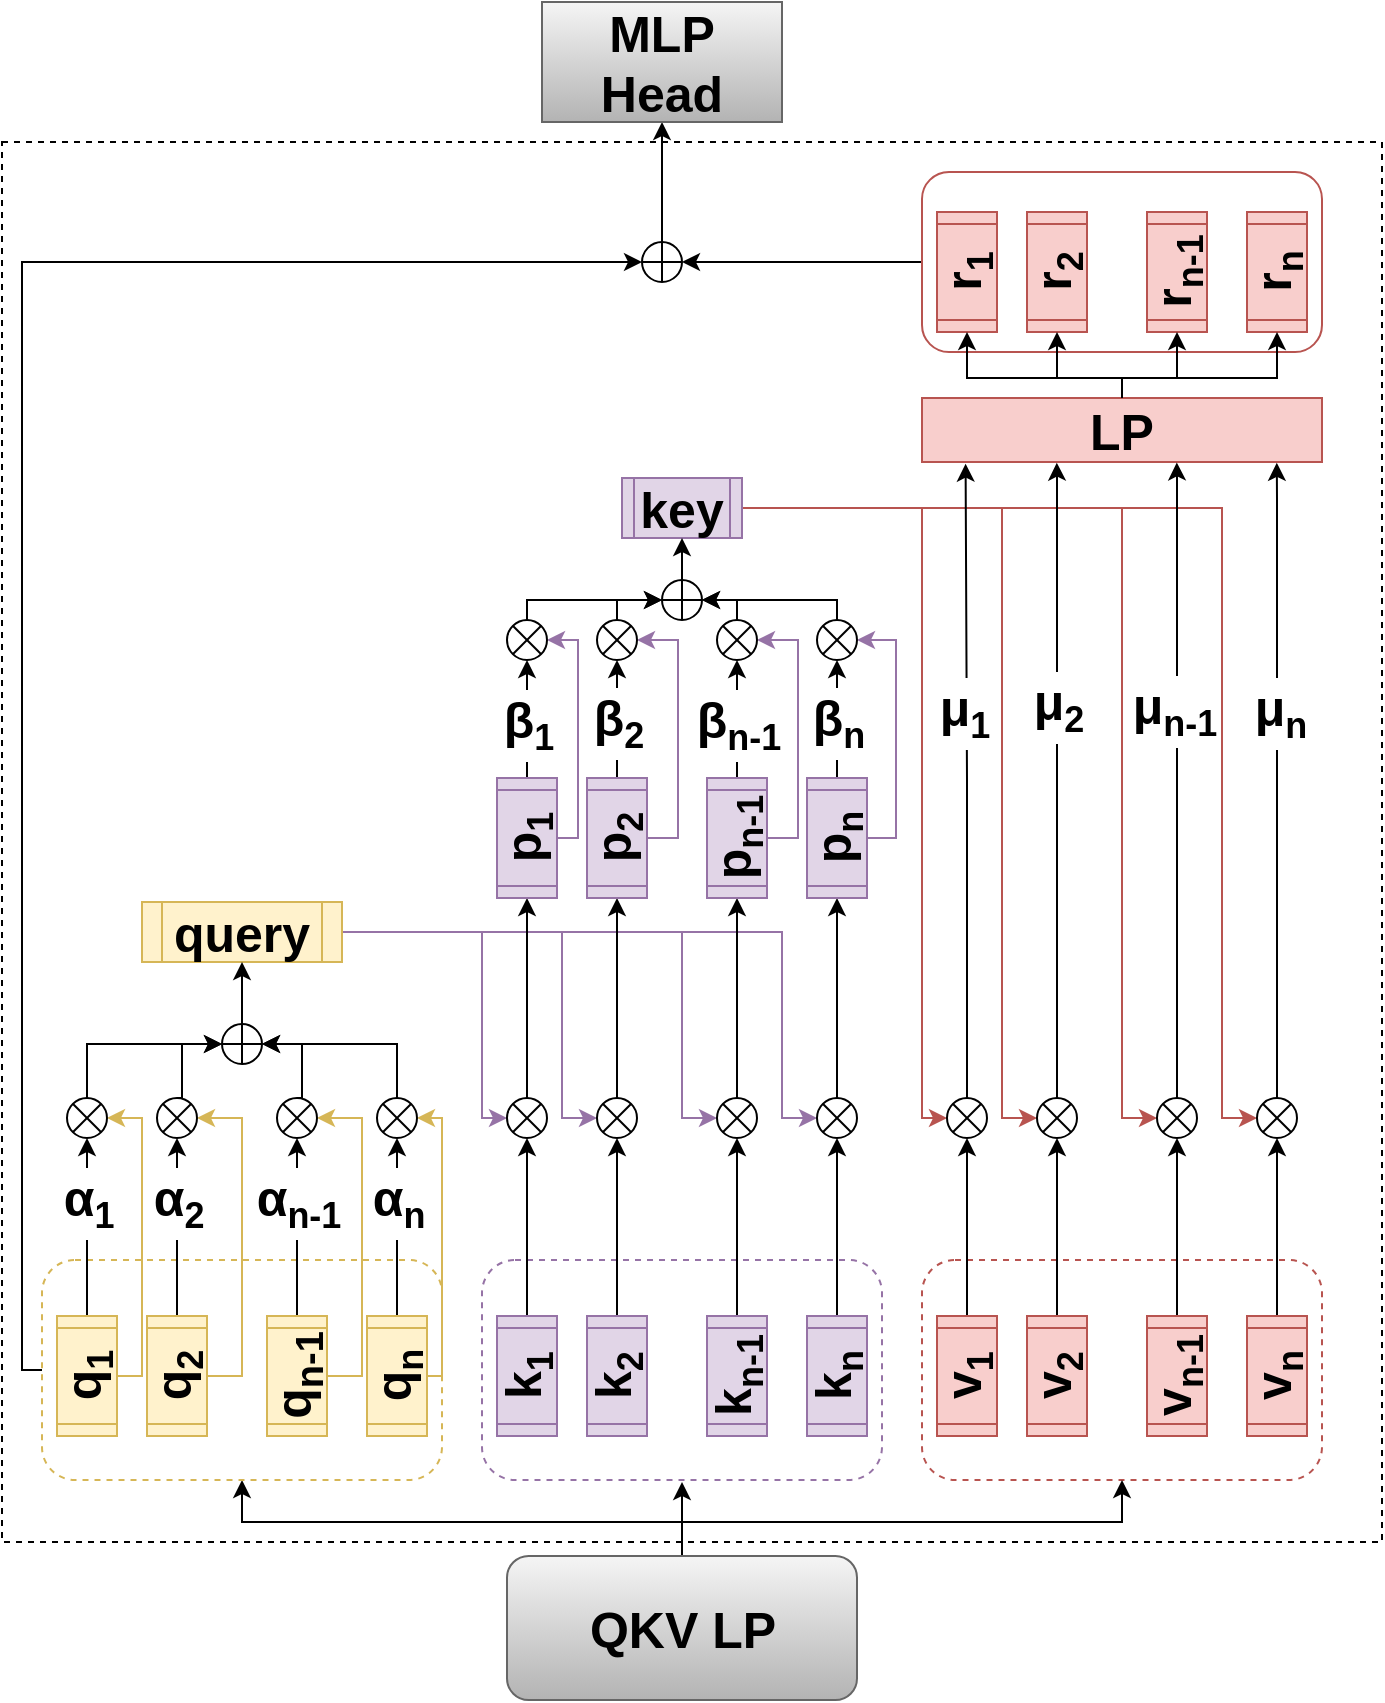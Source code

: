 <mxfile version="22.1.17" type="github">
  <diagram id="8pTBhF0LpMx93Jpw1MKz" name="Page-1">
    <mxGraphModel dx="2625" dy="1490" grid="1" gridSize="10" guides="1" tooltips="1" connect="1" arrows="1" fold="1" page="1" pageScale="1" pageWidth="850" pageHeight="1100" math="0" shadow="0">
      <root>
        <mxCell id="0" />
        <mxCell id="1" parent="0" />
        <mxCell id="Wy6P19Ys7phJF_CWAO8N-42" value="" style="rounded=0;whiteSpace=wrap;html=1;fontSize=25;fontStyle=1;dashed=1;fontFamily=Helvetica;" parent="1" vertex="1">
          <mxGeometry x="80" y="90" width="690" height="700" as="geometry" />
        </mxCell>
        <mxCell id="Wy6P19Ys7phJF_CWAO8N-145" style="edgeStyle=orthogonalEdgeStyle;rounded=0;orthogonalLoop=1;jettySize=auto;html=1;exitX=1;exitY=0.5;exitDx=0;exitDy=0;entryX=0;entryY=0.5;entryDx=0;entryDy=0;fillColor=#e1d5e7;strokeColor=#9673a6;fontSize=25;fontStyle=1;fontFamily=Helvetica;" parent="1" source="Wy6P19Ys7phJF_CWAO8N-24" target="Wy6P19Ys7phJF_CWAO8N-88" edge="1">
          <mxGeometry relative="1" as="geometry">
            <Array as="points">
              <mxPoint x="320" y="485" />
              <mxPoint x="320" y="578" />
            </Array>
          </mxGeometry>
        </mxCell>
        <mxCell id="Wy6P19Ys7phJF_CWAO8N-146" style="edgeStyle=orthogonalEdgeStyle;rounded=0;orthogonalLoop=1;jettySize=auto;html=1;exitX=1;exitY=0.5;exitDx=0;exitDy=0;entryX=0;entryY=0.5;entryDx=0;entryDy=0;fillColor=#e1d5e7;strokeColor=#9673a6;fontSize=25;fontStyle=1;fontFamily=Helvetica;" parent="1" source="Wy6P19Ys7phJF_CWAO8N-24" target="Wy6P19Ys7phJF_CWAO8N-89" edge="1">
          <mxGeometry relative="1" as="geometry">
            <Array as="points">
              <mxPoint x="360" y="485" />
              <mxPoint x="360" y="578" />
            </Array>
          </mxGeometry>
        </mxCell>
        <mxCell id="Wy6P19Ys7phJF_CWAO8N-147" style="edgeStyle=orthogonalEdgeStyle;rounded=0;orthogonalLoop=1;jettySize=auto;html=1;exitX=1;exitY=0.5;exitDx=0;exitDy=0;entryX=0;entryY=0.5;entryDx=0;entryDy=0;fillColor=#e1d5e7;strokeColor=#9673a6;fontSize=25;fontStyle=1;fontFamily=Helvetica;" parent="1" source="Wy6P19Ys7phJF_CWAO8N-24" target="Wy6P19Ys7phJF_CWAO8N-90" edge="1">
          <mxGeometry relative="1" as="geometry">
            <Array as="points">
              <mxPoint x="420" y="485" />
              <mxPoint x="420" y="578" />
            </Array>
          </mxGeometry>
        </mxCell>
        <mxCell id="Wy6P19Ys7phJF_CWAO8N-148" style="edgeStyle=orthogonalEdgeStyle;rounded=0;orthogonalLoop=1;jettySize=auto;html=1;exitX=1;exitY=0.5;exitDx=0;exitDy=0;entryX=0;entryY=0.5;entryDx=0;entryDy=0;fillColor=#e1d5e7;strokeColor=#9673a6;fontSize=25;fontStyle=1;fontFamily=Helvetica;" parent="1" source="Wy6P19Ys7phJF_CWAO8N-24" target="Wy6P19Ys7phJF_CWAO8N-91" edge="1">
          <mxGeometry relative="1" as="geometry">
            <Array as="points">
              <mxPoint x="470" y="485" />
              <mxPoint x="470" y="578" />
            </Array>
          </mxGeometry>
        </mxCell>
        <mxCell id="Wy6P19Ys7phJF_CWAO8N-24" value="query" style="shape=process;whiteSpace=wrap;html=1;backgroundOutline=1;fillColor=#fff2cc;strokeColor=#d6b656;fontSize=25;fontStyle=1;fontFamily=Helvetica;" parent="1" vertex="1">
          <mxGeometry x="150" y="470" width="100" height="30" as="geometry" />
        </mxCell>
        <mxCell id="Wy6P19Ys7phJF_CWAO8N-163" style="edgeStyle=orthogonalEdgeStyle;rounded=0;orthogonalLoop=1;jettySize=auto;html=1;exitX=1;exitY=0.5;exitDx=0;exitDy=0;entryX=0;entryY=0.5;entryDx=0;entryDy=0;fillColor=#f8cecc;strokeColor=#b85450;fontSize=25;fontStyle=1;fontFamily=Helvetica;" parent="1" source="Wy6P19Ys7phJF_CWAO8N-26" target="Wy6P19Ys7phJF_CWAO8N-104" edge="1">
          <mxGeometry relative="1" as="geometry">
            <Array as="points">
              <mxPoint x="540" y="273" />
              <mxPoint x="540" y="578" />
            </Array>
          </mxGeometry>
        </mxCell>
        <mxCell id="Wy6P19Ys7phJF_CWAO8N-164" style="edgeStyle=orthogonalEdgeStyle;rounded=0;orthogonalLoop=1;jettySize=auto;html=1;exitX=1;exitY=0.5;exitDx=0;exitDy=0;entryX=0;entryY=0.5;entryDx=0;entryDy=0;fillColor=#f8cecc;strokeColor=#b85450;fontSize=25;fontStyle=1;fontFamily=Helvetica;" parent="1" source="Wy6P19Ys7phJF_CWAO8N-26" target="Wy6P19Ys7phJF_CWAO8N-105" edge="1">
          <mxGeometry relative="1" as="geometry">
            <Array as="points">
              <mxPoint x="580" y="273" />
              <mxPoint x="580" y="578" />
            </Array>
          </mxGeometry>
        </mxCell>
        <mxCell id="Wy6P19Ys7phJF_CWAO8N-165" style="edgeStyle=orthogonalEdgeStyle;rounded=0;orthogonalLoop=1;jettySize=auto;html=1;exitX=1;exitY=0.5;exitDx=0;exitDy=0;entryX=0;entryY=0.5;entryDx=0;entryDy=0;fillColor=#f8cecc;strokeColor=#b85450;fontSize=25;fontStyle=1;fontFamily=Helvetica;" parent="1" source="Wy6P19Ys7phJF_CWAO8N-26" target="Wy6P19Ys7phJF_CWAO8N-106" edge="1">
          <mxGeometry relative="1" as="geometry">
            <Array as="points">
              <mxPoint x="640" y="273" />
              <mxPoint x="640" y="578" />
            </Array>
          </mxGeometry>
        </mxCell>
        <mxCell id="Wy6P19Ys7phJF_CWAO8N-166" style="edgeStyle=orthogonalEdgeStyle;rounded=0;orthogonalLoop=1;jettySize=auto;html=1;exitX=1;exitY=0.5;exitDx=0;exitDy=0;entryX=0;entryY=0.5;entryDx=0;entryDy=0;fillColor=#f8cecc;strokeColor=#b85450;fontSize=25;fontStyle=1;fontFamily=Helvetica;" parent="1" source="Wy6P19Ys7phJF_CWAO8N-26" target="Wy6P19Ys7phJF_CWAO8N-107" edge="1">
          <mxGeometry relative="1" as="geometry">
            <Array as="points">
              <mxPoint x="690" y="273" />
              <mxPoint x="690" y="578" />
            </Array>
          </mxGeometry>
        </mxCell>
        <mxCell id="Wy6P19Ys7phJF_CWAO8N-26" value="key" style="shape=process;whiteSpace=wrap;html=1;backgroundOutline=1;fillColor=#e1d5e7;strokeColor=#9673a6;fontSize=25;fontStyle=1;fontFamily=Helvetica;" parent="1" vertex="1">
          <mxGeometry x="390" y="258" width="60" height="30" as="geometry" />
        </mxCell>
        <mxCell id="Wy6P19Ys7phJF_CWAO8N-173" style="edgeStyle=orthogonalEdgeStyle;rounded=0;orthogonalLoop=1;jettySize=auto;html=1;exitX=0;exitY=0.5;exitDx=0;exitDy=0;entryX=0;entryY=0.5;entryDx=0;entryDy=0;fontSize=25;fontStyle=1;fontFamily=Helvetica;" parent="1" source="7dIgnpF8Qpy7fUu59uZN-12" target="Wy6P19Ys7phJF_CWAO8N-172" edge="1">
          <mxGeometry relative="1" as="geometry">
            <mxPoint x="185" y="505" as="sourcePoint" />
            <Array as="points">
              <mxPoint x="90" y="704" />
              <mxPoint x="90" y="150" />
            </Array>
          </mxGeometry>
        </mxCell>
        <mxCell id="Wy6P19Ys7phJF_CWAO8N-39" value="" style="rounded=1;whiteSpace=wrap;html=1;fontSize=25;fontStyle=1;dashed=1;strokeColor=#9673A6;fontFamily=Helvetica;" parent="1" vertex="1">
          <mxGeometry x="320" y="649" width="200" height="110" as="geometry" />
        </mxCell>
        <mxCell id="Wy6P19Ys7phJF_CWAO8N-40" value="" style="rounded=1;whiteSpace=wrap;html=1;fontSize=25;fontStyle=1;dashed=1;strokeColor=#B85450;fontFamily=Helvetica;" parent="1" vertex="1">
          <mxGeometry x="540" y="649" width="200" height="110" as="geometry" />
        </mxCell>
        <mxCell id="Wy6P19Ys7phJF_CWAO8N-7" value="LP" style="rounded=0;whiteSpace=wrap;html=1;fillColor=#f8cecc;strokeColor=#b85450;fontSize=25;fontStyle=1;fontFamily=Helvetica;" parent="1" vertex="1">
          <mxGeometry x="540" y="218" width="200" height="32" as="geometry" />
        </mxCell>
        <mxCell id="Wy6P19Ys7phJF_CWAO8N-76" style="edgeStyle=orthogonalEdgeStyle;rounded=0;orthogonalLoop=1;jettySize=auto;html=1;exitX=1;exitY=0.5;exitDx=0;exitDy=0;entryX=0.5;entryY=1;entryDx=0;entryDy=0;fontSize=25;fontStyle=1;fontFamily=Helvetica;" parent="1" source="Wy6P19Ys7phJF_CWAO8N-78" target="Wy6P19Ys7phJF_CWAO8N-88" edge="1">
          <mxGeometry relative="1" as="geometry" />
        </mxCell>
        <mxCell id="Wy6P19Ys7phJF_CWAO8N-78" value="k&lt;sub style=&quot;&quot;&gt;&lt;font style=&quot;font-size: 18px;&quot;&gt;1&lt;/font&gt;&lt;/sub&gt;" style="shape=process;whiteSpace=wrap;html=1;backgroundOutline=1;rotation=-90;fillColor=#e1d5e7;strokeColor=#9673a6;fontSize=25;fontStyle=1;fontFamily=Helvetica;" parent="1" vertex="1">
          <mxGeometry x="312.5" y="692" width="60" height="30" as="geometry" />
        </mxCell>
        <mxCell id="Wy6P19Ys7phJF_CWAO8N-79" style="edgeStyle=orthogonalEdgeStyle;rounded=0;orthogonalLoop=1;jettySize=auto;html=1;exitX=1;exitY=0.5;exitDx=0;exitDy=0;entryX=0.5;entryY=1;entryDx=0;entryDy=0;fontSize=25;fontStyle=1;fontFamily=Helvetica;" parent="1" source="Wy6P19Ys7phJF_CWAO8N-81" target="Wy6P19Ys7phJF_CWAO8N-89" edge="1">
          <mxGeometry relative="1" as="geometry" />
        </mxCell>
        <mxCell id="Wy6P19Ys7phJF_CWAO8N-81" value="k&lt;sub style=&quot;&quot;&gt;&lt;font style=&quot;font-size: 18px;&quot;&gt;2&lt;/font&gt;&lt;/sub&gt;" style="shape=process;whiteSpace=wrap;html=1;backgroundOutline=1;rotation=-90;fillColor=#e1d5e7;strokeColor=#9673a6;fontSize=25;fontStyle=1;fontFamily=Helvetica;" parent="1" vertex="1">
          <mxGeometry x="357.5" y="692" width="60" height="30" as="geometry" />
        </mxCell>
        <mxCell id="Wy6P19Ys7phJF_CWAO8N-82" style="edgeStyle=orthogonalEdgeStyle;rounded=0;orthogonalLoop=1;jettySize=auto;html=1;exitX=1;exitY=0.5;exitDx=0;exitDy=0;entryX=0.5;entryY=1;entryDx=0;entryDy=0;fontSize=25;fontStyle=1;fontFamily=Helvetica;" parent="1" source="Wy6P19Ys7phJF_CWAO8N-84" target="Wy6P19Ys7phJF_CWAO8N-90" edge="1">
          <mxGeometry relative="1" as="geometry" />
        </mxCell>
        <mxCell id="Wy6P19Ys7phJF_CWAO8N-84" value="k&lt;sub style=&quot;&quot;&gt;&lt;font style=&quot;font-size: 18px;&quot;&gt;n-1&lt;/font&gt;&lt;/sub&gt;" style="shape=process;whiteSpace=wrap;html=1;backgroundOutline=1;rotation=-90;fillColor=#e1d5e7;strokeColor=#9673a6;fontSize=25;fontStyle=1;fontFamily=Helvetica;" parent="1" vertex="1">
          <mxGeometry x="417.5" y="692" width="60" height="30" as="geometry" />
        </mxCell>
        <mxCell id="Wy6P19Ys7phJF_CWAO8N-85" style="edgeStyle=orthogonalEdgeStyle;rounded=0;orthogonalLoop=1;jettySize=auto;html=1;exitX=1;exitY=0.5;exitDx=0;exitDy=0;entryX=0.5;entryY=1;entryDx=0;entryDy=0;fontSize=25;fontStyle=1;fontFamily=Helvetica;" parent="1" source="Wy6P19Ys7phJF_CWAO8N-87" target="Wy6P19Ys7phJF_CWAO8N-91" edge="1">
          <mxGeometry relative="1" as="geometry" />
        </mxCell>
        <mxCell id="Wy6P19Ys7phJF_CWAO8N-87" value="k&lt;sub style=&quot;&quot;&gt;&lt;font style=&quot;font-size: 18px;&quot;&gt;n&lt;/font&gt;&lt;/sub&gt;" style="shape=process;whiteSpace=wrap;html=1;backgroundOutline=1;rotation=-90;fillColor=#e1d5e7;strokeColor=#9673a6;fontSize=25;fontStyle=1;fontFamily=Helvetica;" parent="1" vertex="1">
          <mxGeometry x="467.5" y="692" width="60" height="30" as="geometry" />
        </mxCell>
        <mxCell id="Wy6P19Ys7phJF_CWAO8N-141" style="edgeStyle=orthogonalEdgeStyle;rounded=0;orthogonalLoop=1;jettySize=auto;html=1;exitX=0.5;exitY=0;exitDx=0;exitDy=0;entryX=0;entryY=0.5;entryDx=0;entryDy=0;fontSize=25;fontStyle=1;fontFamily=Helvetica;" parent="1" source="Wy6P19Ys7phJF_CWAO8N-88" target="Wy6P19Ys7phJF_CWAO8N-127" edge="1">
          <mxGeometry relative="1" as="geometry" />
        </mxCell>
        <mxCell id="Wy6P19Ys7phJF_CWAO8N-88" value="" style="shape=sumEllipse;perimeter=ellipsePerimeter;whiteSpace=wrap;html=1;backgroundOutline=1;fontSize=25;fontStyle=1;fontFamily=Helvetica;" parent="1" vertex="1">
          <mxGeometry x="332.5" y="568" width="20" height="20" as="geometry" />
        </mxCell>
        <mxCell id="Wy6P19Ys7phJF_CWAO8N-142" style="edgeStyle=orthogonalEdgeStyle;rounded=0;orthogonalLoop=1;jettySize=auto;html=1;exitX=0.5;exitY=0;exitDx=0;exitDy=0;entryX=0;entryY=0.5;entryDx=0;entryDy=0;fontSize=25;fontStyle=1;fontFamily=Helvetica;" parent="1" source="Wy6P19Ys7phJF_CWAO8N-89" target="Wy6P19Ys7phJF_CWAO8N-130" edge="1">
          <mxGeometry relative="1" as="geometry" />
        </mxCell>
        <mxCell id="Wy6P19Ys7phJF_CWAO8N-89" value="" style="shape=sumEllipse;perimeter=ellipsePerimeter;whiteSpace=wrap;html=1;backgroundOutline=1;fontSize=25;fontStyle=1;fontFamily=Helvetica;" parent="1" vertex="1">
          <mxGeometry x="377.5" y="568" width="20" height="20" as="geometry" />
        </mxCell>
        <mxCell id="Wy6P19Ys7phJF_CWAO8N-143" style="edgeStyle=orthogonalEdgeStyle;rounded=0;orthogonalLoop=1;jettySize=auto;html=1;exitX=0.5;exitY=0;exitDx=0;exitDy=0;entryX=0;entryY=0.5;entryDx=0;entryDy=0;fontSize=25;fontStyle=1;fontFamily=Helvetica;" parent="1" source="Wy6P19Ys7phJF_CWAO8N-90" target="Wy6P19Ys7phJF_CWAO8N-133" edge="1">
          <mxGeometry relative="1" as="geometry" />
        </mxCell>
        <mxCell id="Wy6P19Ys7phJF_CWAO8N-90" value="" style="shape=sumEllipse;perimeter=ellipsePerimeter;whiteSpace=wrap;html=1;backgroundOutline=1;fontSize=25;fontStyle=1;fontFamily=Helvetica;" parent="1" vertex="1">
          <mxGeometry x="437.5" y="568" width="20" height="20" as="geometry" />
        </mxCell>
        <mxCell id="Wy6P19Ys7phJF_CWAO8N-144" style="edgeStyle=orthogonalEdgeStyle;rounded=0;orthogonalLoop=1;jettySize=auto;html=1;exitX=0.5;exitY=0;exitDx=0;exitDy=0;entryX=0;entryY=0.5;entryDx=0;entryDy=0;fontSize=25;fontStyle=1;fontFamily=Helvetica;" parent="1" source="Wy6P19Ys7phJF_CWAO8N-91" target="Wy6P19Ys7phJF_CWAO8N-136" edge="1">
          <mxGeometry relative="1" as="geometry" />
        </mxCell>
        <mxCell id="Wy6P19Ys7phJF_CWAO8N-91" value="" style="shape=sumEllipse;perimeter=ellipsePerimeter;whiteSpace=wrap;html=1;backgroundOutline=1;fontSize=25;fontStyle=1;fontFamily=Helvetica;" parent="1" vertex="1">
          <mxGeometry x="487.5" y="568" width="20" height="20" as="geometry" />
        </mxCell>
        <mxCell id="Wy6P19Ys7phJF_CWAO8N-92" style="edgeStyle=orthogonalEdgeStyle;rounded=0;orthogonalLoop=1;jettySize=auto;html=1;exitX=1;exitY=0.5;exitDx=0;exitDy=0;entryX=0.5;entryY=1;entryDx=0;entryDy=0;fontSize=25;fontStyle=1;fontFamily=Helvetica;" parent="1" source="Wy6P19Ys7phJF_CWAO8N-94" target="Wy6P19Ys7phJF_CWAO8N-104" edge="1">
          <mxGeometry relative="1" as="geometry" />
        </mxCell>
        <mxCell id="Wy6P19Ys7phJF_CWAO8N-94" value="v&lt;sub style=&quot;&quot;&gt;&lt;font style=&quot;font-size: 18px;&quot;&gt;1&lt;/font&gt;&lt;/sub&gt;" style="shape=process;whiteSpace=wrap;html=1;backgroundOutline=1;rotation=-90;fillColor=#f8cecc;strokeColor=#b85450;fontSize=25;fontStyle=1;fontFamily=Helvetica;" parent="1" vertex="1">
          <mxGeometry x="532.5" y="692" width="60" height="30" as="geometry" />
        </mxCell>
        <mxCell id="Wy6P19Ys7phJF_CWAO8N-95" style="edgeStyle=orthogonalEdgeStyle;rounded=0;orthogonalLoop=1;jettySize=auto;html=1;exitX=1;exitY=0.5;exitDx=0;exitDy=0;entryX=0.5;entryY=1;entryDx=0;entryDy=0;fontSize=25;fontStyle=1;fontFamily=Helvetica;" parent="1" source="Wy6P19Ys7phJF_CWAO8N-97" target="Wy6P19Ys7phJF_CWAO8N-105" edge="1">
          <mxGeometry relative="1" as="geometry" />
        </mxCell>
        <mxCell id="Wy6P19Ys7phJF_CWAO8N-97" value="v&lt;sub style=&quot;&quot;&gt;&lt;font style=&quot;font-size: 18px;&quot;&gt;2&lt;/font&gt;&lt;/sub&gt;" style="shape=process;whiteSpace=wrap;html=1;backgroundOutline=1;rotation=-90;fillColor=#f8cecc;strokeColor=#b85450;fontSize=25;fontStyle=1;fontFamily=Helvetica;" parent="1" vertex="1">
          <mxGeometry x="577.5" y="692" width="60" height="30" as="geometry" />
        </mxCell>
        <mxCell id="Wy6P19Ys7phJF_CWAO8N-98" style="edgeStyle=orthogonalEdgeStyle;rounded=0;orthogonalLoop=1;jettySize=auto;html=1;exitX=1;exitY=0.5;exitDx=0;exitDy=0;entryX=0.5;entryY=1;entryDx=0;entryDy=0;fontSize=25;fontStyle=1;fontFamily=Helvetica;" parent="1" source="Wy6P19Ys7phJF_CWAO8N-100" target="Wy6P19Ys7phJF_CWAO8N-106" edge="1">
          <mxGeometry relative="1" as="geometry" />
        </mxCell>
        <mxCell id="Wy6P19Ys7phJF_CWAO8N-100" value="v&lt;sub style=&quot;&quot;&gt;&lt;font style=&quot;font-size: 18px;&quot;&gt;n-1&lt;/font&gt;&lt;/sub&gt;" style="shape=process;whiteSpace=wrap;html=1;backgroundOutline=1;rotation=-90;fillColor=#f8cecc;strokeColor=#b85450;fontSize=25;fontStyle=1;fontFamily=Helvetica;" parent="1" vertex="1">
          <mxGeometry x="637.5" y="692" width="60" height="30" as="geometry" />
        </mxCell>
        <mxCell id="Wy6P19Ys7phJF_CWAO8N-101" style="edgeStyle=orthogonalEdgeStyle;rounded=0;orthogonalLoop=1;jettySize=auto;html=1;exitX=1;exitY=0.5;exitDx=0;exitDy=0;entryX=0.5;entryY=1;entryDx=0;entryDy=0;fontSize=25;fontStyle=1;fontFamily=Helvetica;" parent="1" source="Wy6P19Ys7phJF_CWAO8N-103" target="Wy6P19Ys7phJF_CWAO8N-107" edge="1">
          <mxGeometry relative="1" as="geometry" />
        </mxCell>
        <mxCell id="Wy6P19Ys7phJF_CWAO8N-103" value="v&lt;sub style=&quot;&quot;&gt;&lt;font style=&quot;font-size: 18px;&quot;&gt;n&lt;/font&gt;&lt;/sub&gt;" style="shape=process;whiteSpace=wrap;html=1;backgroundOutline=1;rotation=-90;fillColor=#f8cecc;strokeColor=#b85450;fontSize=25;fontStyle=1;fontFamily=Helvetica;" parent="1" vertex="1">
          <mxGeometry x="687.5" y="692" width="60" height="30" as="geometry" />
        </mxCell>
        <mxCell id="Wy6P19Ys7phJF_CWAO8N-159" style="edgeStyle=orthogonalEdgeStyle;rounded=0;orthogonalLoop=1;jettySize=auto;html=1;exitX=0.5;exitY=0;exitDx=0;exitDy=0;entryX=0.109;entryY=1.026;entryDx=0;entryDy=0;entryPerimeter=0;fontSize=25;fontStyle=1;fontFamily=Helvetica;" parent="1" source="Wy6P19Ys7phJF_CWAO8N-104" target="Wy6P19Ys7phJF_CWAO8N-7" edge="1">
          <mxGeometry relative="1" as="geometry" />
        </mxCell>
        <mxCell id="Wy6P19Ys7phJF_CWAO8N-217" value="μ&lt;sub style=&quot;&quot;&gt;&lt;font style=&quot;font-size: 18px;&quot;&gt;1&lt;/font&gt;&lt;/sub&gt;" style="edgeLabel;html=1;align=center;verticalAlign=middle;resizable=0;points=[];fontSize=25;fontStyle=1;fontFamily=Helvetica;" parent="Wy6P19Ys7phJF_CWAO8N-159" vertex="1" connectable="0">
          <mxGeometry x="0.222" y="1" relative="1" as="geometry">
            <mxPoint as="offset" />
          </mxGeometry>
        </mxCell>
        <mxCell id="Wy6P19Ys7phJF_CWAO8N-104" value="" style="shape=sumEllipse;perimeter=ellipsePerimeter;whiteSpace=wrap;html=1;backgroundOutline=1;fontSize=25;fontStyle=1;fontFamily=Helvetica;" parent="1" vertex="1">
          <mxGeometry x="552.5" y="568" width="20" height="20" as="geometry" />
        </mxCell>
        <mxCell id="Wy6P19Ys7phJF_CWAO8N-160" style="edgeStyle=orthogonalEdgeStyle;rounded=0;orthogonalLoop=1;jettySize=auto;html=1;exitX=0.5;exitY=0;exitDx=0;exitDy=0;entryX=0.337;entryY=1.011;entryDx=0;entryDy=0;entryPerimeter=0;fontSize=25;fontStyle=1;fontFamily=Helvetica;" parent="1" source="Wy6P19Ys7phJF_CWAO8N-105" target="Wy6P19Ys7phJF_CWAO8N-7" edge="1">
          <mxGeometry relative="1" as="geometry">
            <Array as="points">
              <mxPoint x="607" y="258" />
              <mxPoint x="607" y="258" />
            </Array>
          </mxGeometry>
        </mxCell>
        <mxCell id="Wy6P19Ys7phJF_CWAO8N-218" value="μ&lt;sub style=&quot;&quot;&gt;&lt;font style=&quot;font-size: 18px;&quot;&gt;2&lt;/font&gt;&lt;/sub&gt;" style="edgeLabel;html=1;align=center;verticalAlign=middle;resizable=0;points=[];fontSize=25;fontStyle=1;fontFamily=Helvetica;" parent="Wy6P19Ys7phJF_CWAO8N-160" vertex="1" connectable="0">
          <mxGeometry x="0.233" relative="1" as="geometry">
            <mxPoint as="offset" />
          </mxGeometry>
        </mxCell>
        <mxCell id="Wy6P19Ys7phJF_CWAO8N-105" value="" style="shape=sumEllipse;perimeter=ellipsePerimeter;whiteSpace=wrap;html=1;backgroundOutline=1;fontSize=25;fontStyle=1;fontFamily=Helvetica;" parent="1" vertex="1">
          <mxGeometry x="597.5" y="568" width="20" height="20" as="geometry" />
        </mxCell>
        <mxCell id="Wy6P19Ys7phJF_CWAO8N-161" style="edgeStyle=orthogonalEdgeStyle;rounded=0;orthogonalLoop=1;jettySize=auto;html=1;exitX=0.5;exitY=0;exitDx=0;exitDy=0;entryX=0.637;entryY=1.007;entryDx=0;entryDy=0;entryPerimeter=0;fontSize=25;fontStyle=1;fontFamily=Helvetica;" parent="1" source="Wy6P19Ys7phJF_CWAO8N-106" target="Wy6P19Ys7phJF_CWAO8N-7" edge="1">
          <mxGeometry relative="1" as="geometry">
            <Array as="points">
              <mxPoint x="668" y="258" />
              <mxPoint x="667" y="258" />
            </Array>
          </mxGeometry>
        </mxCell>
        <mxCell id="Wy6P19Ys7phJF_CWAO8N-221" value="μ&lt;sub style=&quot;&quot;&gt;&lt;font style=&quot;font-size: 18px;&quot;&gt;n-1&lt;/font&gt;&lt;/sub&gt;" style="edgeLabel;html=1;align=center;verticalAlign=middle;resizable=0;points=[];fontSize=25;fontStyle=1;fontFamily=Helvetica;" parent="Wy6P19Ys7phJF_CWAO8N-161" vertex="1" connectable="0">
          <mxGeometry x="0.225" y="2" relative="1" as="geometry">
            <mxPoint as="offset" />
          </mxGeometry>
        </mxCell>
        <mxCell id="Wy6P19Ys7phJF_CWAO8N-106" value="" style="shape=sumEllipse;perimeter=ellipsePerimeter;whiteSpace=wrap;html=1;backgroundOutline=1;fontSize=25;fontStyle=1;fontFamily=Helvetica;" parent="1" vertex="1">
          <mxGeometry x="657.5" y="568" width="20" height="20" as="geometry" />
        </mxCell>
        <mxCell id="Wy6P19Ys7phJF_CWAO8N-162" style="edgeStyle=orthogonalEdgeStyle;rounded=0;orthogonalLoop=1;jettySize=auto;html=1;exitX=0.5;exitY=0;exitDx=0;exitDy=0;entryX=0.887;entryY=1.013;entryDx=0;entryDy=0;entryPerimeter=0;fontSize=25;fontStyle=1;fontFamily=Helvetica;" parent="1" source="Wy6P19Ys7phJF_CWAO8N-107" target="Wy6P19Ys7phJF_CWAO8N-7" edge="1">
          <mxGeometry relative="1" as="geometry">
            <Array as="points">
              <mxPoint x="718" y="268" />
            </Array>
          </mxGeometry>
        </mxCell>
        <mxCell id="Wy6P19Ys7phJF_CWAO8N-222" value="μ&lt;sub style=&quot;&quot;&gt;&lt;font style=&quot;font-size: 18px;&quot;&gt;n&lt;/font&gt;&lt;/sub&gt;" style="edgeLabel;html=1;align=center;verticalAlign=middle;resizable=0;points=[];fontSize=25;fontStyle=1;fontFamily=Helvetica;" parent="Wy6P19Ys7phJF_CWAO8N-162" vertex="1" connectable="0">
          <mxGeometry x="0.218" y="-1" relative="1" as="geometry">
            <mxPoint as="offset" />
          </mxGeometry>
        </mxCell>
        <mxCell id="Wy6P19Ys7phJF_CWAO8N-107" value="" style="shape=sumEllipse;perimeter=ellipsePerimeter;whiteSpace=wrap;html=1;backgroundOutline=1;fontSize=25;fontStyle=1;fontFamily=Helvetica;" parent="1" vertex="1">
          <mxGeometry x="707.5" y="568" width="20" height="20" as="geometry" />
        </mxCell>
        <mxCell id="Wy6P19Ys7phJF_CWAO8N-125" style="edgeStyle=orthogonalEdgeStyle;rounded=0;orthogonalLoop=1;jettySize=auto;html=1;exitX=1;exitY=0.5;exitDx=0;exitDy=0;entryX=0.5;entryY=1;entryDx=0;entryDy=0;fontSize=25;fontStyle=1;fontFamily=Helvetica;" parent="1" source="Wy6P19Ys7phJF_CWAO8N-127" target="Wy6P19Ys7phJF_CWAO8N-137" edge="1">
          <mxGeometry relative="1" as="geometry" />
        </mxCell>
        <mxCell id="7dIgnpF8Qpy7fUu59uZN-57" value="β&lt;sub style=&quot;&quot;&gt;&lt;font style=&quot;font-size: 18px;&quot;&gt;1&lt;/font&gt;&lt;/sub&gt;" style="edgeLabel;html=1;align=center;verticalAlign=middle;resizable=0;points=[];fontStyle=1;fontSize=25;fontFamily=Helvetica;" parent="Wy6P19Ys7phJF_CWAO8N-125" vertex="1" connectable="0">
          <mxGeometry x="0.075" y="1" relative="1" as="geometry">
            <mxPoint x="1" y="4" as="offset" />
          </mxGeometry>
        </mxCell>
        <mxCell id="Wy6P19Ys7phJF_CWAO8N-126" style="edgeStyle=orthogonalEdgeStyle;rounded=0;orthogonalLoop=1;jettySize=auto;html=1;exitX=0.5;exitY=1;exitDx=0;exitDy=0;entryX=1;entryY=0.5;entryDx=0;entryDy=0;fillColor=#e1d5e7;strokeColor=#9673a6;fontSize=25;fontStyle=1;fontFamily=Helvetica;" parent="1" source="Wy6P19Ys7phJF_CWAO8N-127" target="Wy6P19Ys7phJF_CWAO8N-137" edge="1">
          <mxGeometry relative="1" as="geometry">
            <Array as="points">
              <mxPoint x="368" y="438" />
              <mxPoint x="368" y="339" />
            </Array>
          </mxGeometry>
        </mxCell>
        <mxCell id="Wy6P19Ys7phJF_CWAO8N-127" value="p&lt;sub style=&quot;&quot;&gt;&lt;font style=&quot;font-size: 18px;&quot;&gt;1&lt;/font&gt;&lt;/sub&gt;" style="shape=process;whiteSpace=wrap;html=1;backgroundOutline=1;rotation=-90;fillColor=#e1d5e7;strokeColor=#9673a6;fontSize=25;fontStyle=1;fontFamily=Helvetica;" parent="1" vertex="1">
          <mxGeometry x="312.5" y="423" width="60" height="30" as="geometry" />
        </mxCell>
        <mxCell id="Wy6P19Ys7phJF_CWAO8N-128" style="edgeStyle=orthogonalEdgeStyle;rounded=0;orthogonalLoop=1;jettySize=auto;html=1;exitX=1;exitY=0.5;exitDx=0;exitDy=0;entryX=0.5;entryY=1;entryDx=0;entryDy=0;fontSize=25;fontStyle=1;fontFamily=Helvetica;" parent="1" source="Wy6P19Ys7phJF_CWAO8N-130" target="Wy6P19Ys7phJF_CWAO8N-138" edge="1">
          <mxGeometry relative="1" as="geometry" />
        </mxCell>
        <mxCell id="7dIgnpF8Qpy7fUu59uZN-58" value="β&lt;sub style=&quot;&quot;&gt;&lt;font style=&quot;font-size: 18px;&quot;&gt;2&lt;/font&gt;&lt;/sub&gt;" style="edgeLabel;html=1;align=center;verticalAlign=middle;resizable=0;points=[];fontStyle=1;fontSize=25;fontFamily=Helvetica;" parent="Wy6P19Ys7phJF_CWAO8N-128" vertex="1" connectable="0">
          <mxGeometry x="0.017" y="1" relative="1" as="geometry">
            <mxPoint x="1" y="2" as="offset" />
          </mxGeometry>
        </mxCell>
        <mxCell id="Wy6P19Ys7phJF_CWAO8N-129" style="edgeStyle=orthogonalEdgeStyle;rounded=0;orthogonalLoop=1;jettySize=auto;html=1;exitX=0.5;exitY=1;exitDx=0;exitDy=0;entryX=1;entryY=0.5;entryDx=0;entryDy=0;fillColor=#e1d5e7;strokeColor=#9673a6;fontSize=25;fontStyle=1;fontFamily=Helvetica;" parent="1" source="Wy6P19Ys7phJF_CWAO8N-130" target="Wy6P19Ys7phJF_CWAO8N-138" edge="1">
          <mxGeometry relative="1" as="geometry">
            <Array as="points">
              <mxPoint x="418" y="438" />
              <mxPoint x="418" y="339" />
            </Array>
          </mxGeometry>
        </mxCell>
        <mxCell id="Wy6P19Ys7phJF_CWAO8N-130" value="p&lt;sub style=&quot;&quot;&gt;&lt;font style=&quot;font-size: 18px;&quot;&gt;2&lt;/font&gt;&lt;/sub&gt;" style="shape=process;whiteSpace=wrap;html=1;backgroundOutline=1;rotation=-90;fillColor=#e1d5e7;strokeColor=#9673a6;fontSize=25;fontStyle=1;fontFamily=Helvetica;" parent="1" vertex="1">
          <mxGeometry x="357.5" y="423" width="60" height="30" as="geometry" />
        </mxCell>
        <mxCell id="Wy6P19Ys7phJF_CWAO8N-131" style="edgeStyle=orthogonalEdgeStyle;rounded=0;orthogonalLoop=1;jettySize=auto;html=1;exitX=1;exitY=0.5;exitDx=0;exitDy=0;entryX=0.5;entryY=1;entryDx=0;entryDy=0;fontSize=25;fontStyle=1;fontFamily=Helvetica;" parent="1" source="Wy6P19Ys7phJF_CWAO8N-133" target="Wy6P19Ys7phJF_CWAO8N-139" edge="1">
          <mxGeometry relative="1" as="geometry" />
        </mxCell>
        <mxCell id="7dIgnpF8Qpy7fUu59uZN-59" value="β&lt;sub style=&quot;&quot;&gt;&lt;font style=&quot;font-size: 18px;&quot;&gt;n-1&lt;/font&gt;&lt;/sub&gt;" style="edgeLabel;html=1;align=center;verticalAlign=middle;resizable=0;points=[];fontStyle=1;fontSize=25;fontFamily=Helvetica;" parent="Wy6P19Ys7phJF_CWAO8N-131" vertex="1" connectable="0">
          <mxGeometry x="-0.007" y="1" relative="1" as="geometry">
            <mxPoint x="1" y="2" as="offset" />
          </mxGeometry>
        </mxCell>
        <mxCell id="Wy6P19Ys7phJF_CWAO8N-132" style="edgeStyle=orthogonalEdgeStyle;rounded=0;orthogonalLoop=1;jettySize=auto;html=1;exitX=0.5;exitY=1;exitDx=0;exitDy=0;entryX=1;entryY=0.5;entryDx=0;entryDy=0;fillColor=#e1d5e7;strokeColor=#9673a6;fontSize=25;fontStyle=1;fontFamily=Helvetica;" parent="1" source="Wy6P19Ys7phJF_CWAO8N-133" target="Wy6P19Ys7phJF_CWAO8N-139" edge="1">
          <mxGeometry relative="1" as="geometry">
            <Array as="points">
              <mxPoint x="478" y="438" />
              <mxPoint x="478" y="339" />
            </Array>
          </mxGeometry>
        </mxCell>
        <mxCell id="Wy6P19Ys7phJF_CWAO8N-133" value="p&lt;sub style=&quot;&quot;&gt;&lt;font style=&quot;font-size: 18px;&quot;&gt;n-1&lt;/font&gt;&lt;/sub&gt;" style="shape=process;whiteSpace=wrap;html=1;backgroundOutline=1;rotation=-90;fillColor=#e1d5e7;strokeColor=#9673a6;fontSize=25;fontStyle=1;fontFamily=Helvetica;" parent="1" vertex="1">
          <mxGeometry x="417.5" y="423" width="60" height="30" as="geometry" />
        </mxCell>
        <mxCell id="Wy6P19Ys7phJF_CWAO8N-134" style="edgeStyle=orthogonalEdgeStyle;rounded=0;orthogonalLoop=1;jettySize=auto;html=1;exitX=1;exitY=0.5;exitDx=0;exitDy=0;entryX=0.5;entryY=1;entryDx=0;entryDy=0;fontSize=25;fontStyle=1;fontFamily=Helvetica;" parent="1" source="Wy6P19Ys7phJF_CWAO8N-136" target="Wy6P19Ys7phJF_CWAO8N-140" edge="1">
          <mxGeometry relative="1" as="geometry" />
        </mxCell>
        <mxCell id="7dIgnpF8Qpy7fUu59uZN-60" value="β&lt;sub style=&quot;&quot;&gt;&lt;font style=&quot;font-size: 18px;&quot;&gt;n&lt;/font&gt;&lt;/sub&gt;" style="edgeLabel;html=1;align=center;verticalAlign=middle;resizable=0;points=[];fontStyle=1;fontSize=25;fontFamily=Helvetica;" parent="Wy6P19Ys7phJF_CWAO8N-134" vertex="1" connectable="0">
          <mxGeometry x="-0.048" relative="1" as="geometry">
            <mxPoint as="offset" />
          </mxGeometry>
        </mxCell>
        <mxCell id="Wy6P19Ys7phJF_CWAO8N-135" style="edgeStyle=orthogonalEdgeStyle;rounded=0;orthogonalLoop=1;jettySize=auto;html=1;exitX=0.5;exitY=1;exitDx=0;exitDy=0;entryX=1;entryY=0.5;entryDx=0;entryDy=0;fillColor=#e1d5e7;strokeColor=#9673a6;fontSize=25;fontStyle=1;fontFamily=Helvetica;" parent="1" source="Wy6P19Ys7phJF_CWAO8N-136" target="Wy6P19Ys7phJF_CWAO8N-140" edge="1">
          <mxGeometry relative="1" as="geometry">
            <Array as="points">
              <mxPoint x="527" y="438" />
              <mxPoint x="527" y="339" />
            </Array>
          </mxGeometry>
        </mxCell>
        <mxCell id="Wy6P19Ys7phJF_CWAO8N-136" value="p&lt;sub style=&quot;&quot;&gt;&lt;font style=&quot;font-size: 18px;&quot;&gt;n&lt;/font&gt;&lt;/sub&gt;" style="shape=process;whiteSpace=wrap;html=1;backgroundOutline=1;rotation=-90;fillColor=#e1d5e7;strokeColor=#9673a6;fontSize=25;fontStyle=1;fontFamily=Helvetica;" parent="1" vertex="1">
          <mxGeometry x="467.5" y="423" width="60" height="30" as="geometry" />
        </mxCell>
        <mxCell id="Wy6P19Ys7phJF_CWAO8N-151" style="edgeStyle=orthogonalEdgeStyle;rounded=0;orthogonalLoop=1;jettySize=auto;html=1;exitX=0.5;exitY=0;exitDx=0;exitDy=0;entryX=0;entryY=0.5;entryDx=0;entryDy=0;fontSize=25;fontStyle=1;fontFamily=Helvetica;" parent="1" source="Wy6P19Ys7phJF_CWAO8N-137" target="Wy6P19Ys7phJF_CWAO8N-150" edge="1">
          <mxGeometry relative="1" as="geometry">
            <Array as="points">
              <mxPoint x="342" y="319" />
            </Array>
          </mxGeometry>
        </mxCell>
        <mxCell id="Wy6P19Ys7phJF_CWAO8N-137" value="" style="shape=sumEllipse;perimeter=ellipsePerimeter;whiteSpace=wrap;html=1;backgroundOutline=1;fontSize=25;fontStyle=1;fontFamily=Helvetica;" parent="1" vertex="1">
          <mxGeometry x="332.5" y="329" width="20" height="20" as="geometry" />
        </mxCell>
        <mxCell id="Wy6P19Ys7phJF_CWAO8N-152" style="edgeStyle=orthogonalEdgeStyle;rounded=0;orthogonalLoop=1;jettySize=auto;html=1;exitX=0.5;exitY=0;exitDx=0;exitDy=0;entryX=0;entryY=0.5;entryDx=0;entryDy=0;fontSize=25;fontStyle=1;fontFamily=Helvetica;" parent="1" source="Wy6P19Ys7phJF_CWAO8N-138" target="Wy6P19Ys7phJF_CWAO8N-150" edge="1">
          <mxGeometry relative="1" as="geometry">
            <Array as="points">
              <mxPoint x="388" y="319" />
            </Array>
          </mxGeometry>
        </mxCell>
        <mxCell id="Wy6P19Ys7phJF_CWAO8N-138" value="" style="shape=sumEllipse;perimeter=ellipsePerimeter;whiteSpace=wrap;html=1;backgroundOutline=1;fontSize=25;fontStyle=1;fontFamily=Helvetica;" parent="1" vertex="1">
          <mxGeometry x="377.5" y="329" width="20" height="20" as="geometry" />
        </mxCell>
        <mxCell id="Wy6P19Ys7phJF_CWAO8N-153" style="edgeStyle=orthogonalEdgeStyle;rounded=0;orthogonalLoop=1;jettySize=auto;html=1;exitX=0.5;exitY=0;exitDx=0;exitDy=0;entryX=1;entryY=0.5;entryDx=0;entryDy=0;fontSize=25;fontStyle=1;fontFamily=Helvetica;" parent="1" source="Wy6P19Ys7phJF_CWAO8N-139" target="Wy6P19Ys7phJF_CWAO8N-150" edge="1">
          <mxGeometry relative="1" as="geometry">
            <Array as="points">
              <mxPoint x="448" y="319" />
            </Array>
          </mxGeometry>
        </mxCell>
        <mxCell id="Wy6P19Ys7phJF_CWAO8N-139" value="" style="shape=sumEllipse;perimeter=ellipsePerimeter;whiteSpace=wrap;html=1;backgroundOutline=1;fontSize=25;fontStyle=1;fontFamily=Helvetica;" parent="1" vertex="1">
          <mxGeometry x="437.5" y="329" width="20" height="20" as="geometry" />
        </mxCell>
        <mxCell id="Wy6P19Ys7phJF_CWAO8N-156" style="edgeStyle=orthogonalEdgeStyle;rounded=0;orthogonalLoop=1;jettySize=auto;html=1;exitX=0.5;exitY=0;exitDx=0;exitDy=0;entryX=1;entryY=0.5;entryDx=0;entryDy=0;fontSize=25;fontStyle=1;fontFamily=Helvetica;" parent="1" source="Wy6P19Ys7phJF_CWAO8N-140" target="Wy6P19Ys7phJF_CWAO8N-150" edge="1">
          <mxGeometry relative="1" as="geometry">
            <Array as="points">
              <mxPoint x="498" y="319" />
            </Array>
          </mxGeometry>
        </mxCell>
        <mxCell id="Wy6P19Ys7phJF_CWAO8N-140" value="" style="shape=sumEllipse;perimeter=ellipsePerimeter;whiteSpace=wrap;html=1;backgroundOutline=1;fontSize=25;fontStyle=1;fontFamily=Helvetica;" parent="1" vertex="1">
          <mxGeometry x="487.5" y="329" width="20" height="20" as="geometry" />
        </mxCell>
        <mxCell id="Wy6P19Ys7phJF_CWAO8N-157" style="edgeStyle=orthogonalEdgeStyle;rounded=0;orthogonalLoop=1;jettySize=auto;html=1;exitX=0.5;exitY=0;exitDx=0;exitDy=0;entryX=0.5;entryY=1;entryDx=0;entryDy=0;fontSize=25;fontStyle=1;fontFamily=Helvetica;" parent="1" source="Wy6P19Ys7phJF_CWAO8N-150" target="Wy6P19Ys7phJF_CWAO8N-26" edge="1">
          <mxGeometry relative="1" as="geometry" />
        </mxCell>
        <mxCell id="Wy6P19Ys7phJF_CWAO8N-150" value="" style="shape=orEllipse;perimeter=ellipsePerimeter;whiteSpace=wrap;html=1;backgroundOutline=1;fontSize=25;fontStyle=1;fontFamily=Helvetica;" parent="1" vertex="1">
          <mxGeometry x="410" y="309" width="20" height="20" as="geometry" />
        </mxCell>
        <mxCell id="Wy6P19Ys7phJF_CWAO8N-174" style="edgeStyle=orthogonalEdgeStyle;rounded=0;orthogonalLoop=1;jettySize=auto;html=1;exitX=0;exitY=0.5;exitDx=0;exitDy=0;entryX=1;entryY=0.5;entryDx=0;entryDy=0;fontSize=25;fontStyle=1;fontFamily=Helvetica;" parent="1" source="Wy6P19Ys7phJF_CWAO8N-167" target="Wy6P19Ys7phJF_CWAO8N-172" edge="1">
          <mxGeometry relative="1" as="geometry" />
        </mxCell>
        <mxCell id="Wy6P19Ys7phJF_CWAO8N-167" value="" style="rounded=1;whiteSpace=wrap;html=1;fontSize=25;fontStyle=1;fillColor=none;strokeColor=#b85450;fontFamily=Helvetica;" parent="1" vertex="1">
          <mxGeometry x="540" y="105" width="200" height="90" as="geometry" />
        </mxCell>
        <mxCell id="Wy6P19Ys7phJF_CWAO8N-32" value="r&lt;sub style=&quot;&quot;&gt;&lt;font style=&quot;font-size: 18px;&quot;&gt;1&lt;/font&gt;&lt;/sub&gt;" style="shape=process;whiteSpace=wrap;html=1;backgroundOutline=1;rotation=-90;fillColor=#f8cecc;strokeColor=#b85450;fontSize=25;fontStyle=1;fontFamily=Helvetica;" parent="1" vertex="1">
          <mxGeometry x="532.5" y="140" width="60" height="30" as="geometry" />
        </mxCell>
        <mxCell id="Wy6P19Ys7phJF_CWAO8N-33" value="r&lt;sub style=&quot;&quot;&gt;&lt;font style=&quot;font-size: 18px;&quot;&gt;2&lt;/font&gt;&lt;/sub&gt;" style="shape=process;whiteSpace=wrap;html=1;backgroundOutline=1;rotation=-90;fillColor=#f8cecc;strokeColor=#b85450;fontSize=25;fontStyle=1;fontFamily=Helvetica;" parent="1" vertex="1">
          <mxGeometry x="577.5" y="140" width="60" height="30" as="geometry" />
        </mxCell>
        <mxCell id="Wy6P19Ys7phJF_CWAO8N-34" value="r&lt;sub style=&quot;&quot;&gt;&lt;font style=&quot;font-size: 18px;&quot;&gt;n-1&lt;/font&gt;&lt;/sub&gt;" style="shape=process;whiteSpace=wrap;html=1;backgroundOutline=1;rotation=-90;fillColor=#f8cecc;strokeColor=#b85450;fontSize=25;fontStyle=1;fontFamily=Helvetica;" parent="1" vertex="1">
          <mxGeometry x="637.5" y="140" width="60" height="30" as="geometry" />
        </mxCell>
        <mxCell id="Wy6P19Ys7phJF_CWAO8N-35" value="r&lt;sub style=&quot;&quot;&gt;&lt;font style=&quot;font-size: 18px;&quot;&gt;n&lt;/font&gt;&lt;/sub&gt;" style="shape=process;whiteSpace=wrap;html=1;backgroundOutline=1;rotation=-90;fillColor=#f8cecc;strokeColor=#b85450;fontSize=25;fontStyle=1;fontFamily=Helvetica;" parent="1" vertex="1">
          <mxGeometry x="687.5" y="140" width="60" height="30" as="geometry" />
        </mxCell>
        <mxCell id="Wy6P19Ys7phJF_CWAO8N-168" style="edgeStyle=orthogonalEdgeStyle;rounded=0;orthogonalLoop=1;jettySize=auto;html=1;exitX=0.5;exitY=0;exitDx=0;exitDy=0;entryX=0;entryY=0.5;entryDx=0;entryDy=0;fontSize=25;fontStyle=1;fontFamily=Helvetica;" parent="1" source="Wy6P19Ys7phJF_CWAO8N-7" target="Wy6P19Ys7phJF_CWAO8N-32" edge="1">
          <mxGeometry relative="1" as="geometry">
            <Array as="points">
              <mxPoint x="640" y="208" />
              <mxPoint x="563" y="208" />
            </Array>
          </mxGeometry>
        </mxCell>
        <mxCell id="Wy6P19Ys7phJF_CWAO8N-169" style="edgeStyle=orthogonalEdgeStyle;rounded=0;orthogonalLoop=1;jettySize=auto;html=1;exitX=0.5;exitY=0;exitDx=0;exitDy=0;entryX=0;entryY=0.5;entryDx=0;entryDy=0;fontSize=25;fontStyle=1;fontFamily=Helvetica;" parent="1" source="Wy6P19Ys7phJF_CWAO8N-7" target="Wy6P19Ys7phJF_CWAO8N-33" edge="1">
          <mxGeometry relative="1" as="geometry">
            <Array as="points">
              <mxPoint x="640" y="208" />
              <mxPoint x="608" y="208" />
            </Array>
          </mxGeometry>
        </mxCell>
        <mxCell id="Wy6P19Ys7phJF_CWAO8N-170" style="edgeStyle=orthogonalEdgeStyle;rounded=0;orthogonalLoop=1;jettySize=auto;html=1;exitX=0.5;exitY=0;exitDx=0;exitDy=0;entryX=0;entryY=0.5;entryDx=0;entryDy=0;fontSize=25;fontStyle=1;fontFamily=Helvetica;" parent="1" source="Wy6P19Ys7phJF_CWAO8N-7" target="Wy6P19Ys7phJF_CWAO8N-34" edge="1">
          <mxGeometry relative="1" as="geometry">
            <Array as="points">
              <mxPoint x="640" y="208" />
              <mxPoint x="668" y="208" />
            </Array>
          </mxGeometry>
        </mxCell>
        <mxCell id="Wy6P19Ys7phJF_CWAO8N-171" style="edgeStyle=orthogonalEdgeStyle;rounded=0;orthogonalLoop=1;jettySize=auto;html=1;exitX=0.5;exitY=0;exitDx=0;exitDy=0;entryX=0;entryY=0.5;entryDx=0;entryDy=0;fontSize=25;fontStyle=1;fontFamily=Helvetica;" parent="1" source="Wy6P19Ys7phJF_CWAO8N-7" target="Wy6P19Ys7phJF_CWAO8N-35" edge="1">
          <mxGeometry relative="1" as="geometry">
            <Array as="points">
              <mxPoint x="640" y="208" />
              <mxPoint x="718" y="208" />
            </Array>
          </mxGeometry>
        </mxCell>
        <mxCell id="7dIgnpF8Qpy7fUu59uZN-46" value="" style="edgeStyle=orthogonalEdgeStyle;rounded=0;orthogonalLoop=1;jettySize=auto;html=1;fontFamily=Helvetica;fontSize=25;" parent="1" source="Wy6P19Ys7phJF_CWAO8N-172" target="7dIgnpF8Qpy7fUu59uZN-45" edge="1">
          <mxGeometry relative="1" as="geometry" />
        </mxCell>
        <mxCell id="Wy6P19Ys7phJF_CWAO8N-172" value="" style="shape=orEllipse;perimeter=ellipsePerimeter;whiteSpace=wrap;html=1;backgroundOutline=1;fontSize=25;fontStyle=1;fontFamily=Helvetica;" parent="1" vertex="1">
          <mxGeometry x="400" y="140" width="20" height="20" as="geometry" />
        </mxCell>
        <mxCell id="Wy6P19Ys7phJF_CWAO8N-199" style="edgeStyle=orthogonalEdgeStyle;rounded=0;orthogonalLoop=1;jettySize=auto;html=1;exitX=0.5;exitY=0;exitDx=0;exitDy=0;fontSize=25;fontStyle=1;fontFamily=Helvetica;" parent="1" source="Wy6P19Ys7phJF_CWAO8N-188" edge="1">
          <mxGeometry relative="1" as="geometry">
            <Array as="points">
              <mxPoint x="420" y="770" />
              <mxPoint x="420" y="770" />
            </Array>
            <mxPoint x="420" y="760" as="targetPoint" />
          </mxGeometry>
        </mxCell>
        <mxCell id="Wy6P19Ys7phJF_CWAO8N-200" style="edgeStyle=orthogonalEdgeStyle;rounded=0;orthogonalLoop=1;jettySize=auto;html=1;exitX=0.5;exitY=0;exitDx=0;exitDy=0;entryX=0.5;entryY=1;entryDx=0;entryDy=0;fontSize=25;fontStyle=1;fontFamily=Helvetica;" parent="1" source="Wy6P19Ys7phJF_CWAO8N-188" target="Wy6P19Ys7phJF_CWAO8N-40" edge="1">
          <mxGeometry relative="1" as="geometry">
            <Array as="points">
              <mxPoint x="420" y="780" />
              <mxPoint x="640" y="780" />
            </Array>
          </mxGeometry>
        </mxCell>
        <mxCell id="7dIgnpF8Qpy7fUu59uZN-43" style="edgeStyle=orthogonalEdgeStyle;rounded=0;orthogonalLoop=1;jettySize=auto;html=1;exitX=0.5;exitY=0;exitDx=0;exitDy=0;entryX=0.5;entryY=1;entryDx=0;entryDy=0;fontFamily=Helvetica;fontStyle=1;fontSize=25;" parent="1" source="Wy6P19Ys7phJF_CWAO8N-188" target="7dIgnpF8Qpy7fUu59uZN-12" edge="1">
          <mxGeometry relative="1" as="geometry">
            <Array as="points">
              <mxPoint x="420" y="780" />
              <mxPoint x="200" y="780" />
            </Array>
          </mxGeometry>
        </mxCell>
        <mxCell id="Wy6P19Ys7phJF_CWAO8N-188" value="QKV LP" style="rounded=1;whiteSpace=wrap;html=1;fontSize=25;fontStyle=1;fillColor=#f5f5f5;gradientColor=#b3b3b3;strokeColor=#666666;fontFamily=Helvetica;" parent="1" vertex="1">
          <mxGeometry x="332.5" y="797" width="175" height="72" as="geometry" />
        </mxCell>
        <mxCell id="7dIgnpF8Qpy7fUu59uZN-12" value="" style="rounded=1;whiteSpace=wrap;html=1;fontSize=25;fontStyle=1;strokeColor=#D6B656;fillColor=none;dashed=1;fontFamily=Helvetica;" parent="1" vertex="1">
          <mxGeometry x="100" y="649" width="200" height="110" as="geometry" />
        </mxCell>
        <mxCell id="7dIgnpF8Qpy7fUu59uZN-13" style="edgeStyle=orthogonalEdgeStyle;rounded=0;orthogonalLoop=1;jettySize=auto;html=1;exitX=1;exitY=0.5;exitDx=0;exitDy=0;entryX=0.5;entryY=1;entryDx=0;entryDy=0;fontSize=25;fontStyle=1;fontFamily=Helvetica;" parent="1" source="7dIgnpF8Qpy7fUu59uZN-14" target="7dIgnpF8Qpy7fUu59uZN-32" edge="1">
          <mxGeometry relative="1" as="geometry">
            <mxPoint x="123" y="548" as="targetPoint" />
          </mxGeometry>
        </mxCell>
        <mxCell id="7dIgnpF8Qpy7fUu59uZN-48" value="α&lt;sub style=&quot;&quot;&gt;&lt;font style=&quot;font-size: 18px;&quot;&gt;1&lt;/font&gt;&lt;/sub&gt;" style="edgeLabel;html=1;align=center;verticalAlign=middle;resizable=0;points=[];fontStyle=1;fontSize=25;fontFamily=Helvetica;" parent="7dIgnpF8Qpy7fUu59uZN-13" vertex="1" connectable="0">
          <mxGeometry x="0.235" y="1" relative="1" as="geometry">
            <mxPoint x="1" y="-2" as="offset" />
          </mxGeometry>
        </mxCell>
        <mxCell id="7dIgnpF8Qpy7fUu59uZN-53" style="edgeStyle=orthogonalEdgeStyle;rounded=0;orthogonalLoop=1;jettySize=auto;html=1;entryX=1;entryY=0.5;entryDx=0;entryDy=0;exitX=0.5;exitY=1;exitDx=0;exitDy=0;fillColor=#fff2cc;strokeColor=#d6b656;fontFamily=Helvetica;fontSize=25;" parent="1" source="7dIgnpF8Qpy7fUu59uZN-14" target="7dIgnpF8Qpy7fUu59uZN-32" edge="1">
          <mxGeometry relative="1" as="geometry">
            <Array as="points">
              <mxPoint x="150" y="707" />
              <mxPoint x="150" y="578" />
            </Array>
          </mxGeometry>
        </mxCell>
        <mxCell id="7dIgnpF8Qpy7fUu59uZN-14" value="q&lt;sub style=&quot;&quot;&gt;&lt;font style=&quot;font-size: 18px;&quot;&gt;1&lt;/font&gt;&lt;/sub&gt;" style="shape=process;whiteSpace=wrap;html=1;backgroundOutline=1;rotation=-90;fillColor=#FFF2CC;strokeColor=#D6B656;fontSize=25;fontStyle=1;fontFamily=Helvetica;" parent="1" vertex="1">
          <mxGeometry x="92.5" y="692" width="60" height="30" as="geometry" />
        </mxCell>
        <mxCell id="7dIgnpF8Qpy7fUu59uZN-15" style="edgeStyle=orthogonalEdgeStyle;rounded=0;orthogonalLoop=1;jettySize=auto;html=1;exitX=1;exitY=0.5;exitDx=0;exitDy=0;entryX=0.5;entryY=1;entryDx=0;entryDy=0;fontSize=25;fontStyle=1;fontFamily=Helvetica;" parent="1" source="7dIgnpF8Qpy7fUu59uZN-16" target="7dIgnpF8Qpy7fUu59uZN-33" edge="1">
          <mxGeometry relative="1" as="geometry">
            <mxPoint x="168" y="548" as="targetPoint" />
          </mxGeometry>
        </mxCell>
        <mxCell id="7dIgnpF8Qpy7fUu59uZN-49" value="α&lt;sub style=&quot;&quot;&gt;&lt;font style=&quot;font-size: 18px;&quot;&gt;2&lt;/font&gt;&lt;/sub&gt;" style="edgeLabel;html=1;align=center;verticalAlign=middle;resizable=0;points=[];fontStyle=1;fontSize=25;fontFamily=Helvetica;" parent="7dIgnpF8Qpy7fUu59uZN-15" vertex="1" connectable="0">
          <mxGeometry x="0.112" relative="1" as="geometry">
            <mxPoint y="-8" as="offset" />
          </mxGeometry>
        </mxCell>
        <mxCell id="7dIgnpF8Qpy7fUu59uZN-52" style="edgeStyle=orthogonalEdgeStyle;rounded=0;orthogonalLoop=1;jettySize=auto;html=1;entryX=1;entryY=0.5;entryDx=0;entryDy=0;exitX=0.5;exitY=1;exitDx=0;exitDy=0;fillColor=#fff2cc;strokeColor=#d6b656;fontFamily=Helvetica;fontSize=25;" parent="1" source="7dIgnpF8Qpy7fUu59uZN-16" target="7dIgnpF8Qpy7fUu59uZN-33" edge="1">
          <mxGeometry relative="1" as="geometry">
            <Array as="points">
              <mxPoint x="200" y="707" />
              <mxPoint x="200" y="578" />
            </Array>
          </mxGeometry>
        </mxCell>
        <mxCell id="7dIgnpF8Qpy7fUu59uZN-16" value="q&lt;sub style=&quot;&quot;&gt;&lt;font style=&quot;font-size: 18px;&quot;&gt;2&lt;/font&gt;&lt;/sub&gt;" style="shape=process;whiteSpace=wrap;html=1;backgroundOutline=1;rotation=-90;fillColor=#FFF2CC;strokeColor=#D6B656;fontSize=25;fontStyle=1;fontFamily=Helvetica;" parent="1" vertex="1">
          <mxGeometry x="137.5" y="692" width="60" height="30" as="geometry" />
        </mxCell>
        <mxCell id="7dIgnpF8Qpy7fUu59uZN-17" style="edgeStyle=orthogonalEdgeStyle;rounded=0;orthogonalLoop=1;jettySize=auto;html=1;exitX=1;exitY=0.5;exitDx=0;exitDy=0;entryX=0.5;entryY=1;entryDx=0;entryDy=0;fontSize=25;fontStyle=1;fontFamily=Helvetica;" parent="1" source="7dIgnpF8Qpy7fUu59uZN-18" target="7dIgnpF8Qpy7fUu59uZN-34" edge="1">
          <mxGeometry relative="1" as="geometry">
            <mxPoint x="228" y="548" as="targetPoint" />
          </mxGeometry>
        </mxCell>
        <mxCell id="7dIgnpF8Qpy7fUu59uZN-50" value="α&lt;sub style=&quot;&quot;&gt;&lt;font style=&quot;font-size: 18px;&quot;&gt;n-1&lt;/font&gt;&lt;/sub&gt;" style="edgeLabel;html=1;align=center;verticalAlign=middle;resizable=0;points=[];fontStyle=1;fontSize=25;fontFamily=Helvetica;" parent="7dIgnpF8Qpy7fUu59uZN-17" vertex="1" connectable="0">
          <mxGeometry x="0.197" y="2" relative="1" as="geometry">
            <mxPoint x="2" y="-4" as="offset" />
          </mxGeometry>
        </mxCell>
        <mxCell id="7dIgnpF8Qpy7fUu59uZN-54" style="edgeStyle=orthogonalEdgeStyle;rounded=0;orthogonalLoop=1;jettySize=auto;html=1;entryX=1;entryY=0.5;entryDx=0;entryDy=0;exitX=0.5;exitY=1;exitDx=0;exitDy=0;fillColor=#fff2cc;strokeColor=#d6b656;fontFamily=Helvetica;fontSize=25;" parent="1" source="7dIgnpF8Qpy7fUu59uZN-18" target="7dIgnpF8Qpy7fUu59uZN-34" edge="1">
          <mxGeometry relative="1" as="geometry">
            <Array as="points">
              <mxPoint x="260" y="707" />
              <mxPoint x="260" y="578" />
            </Array>
          </mxGeometry>
        </mxCell>
        <mxCell id="7dIgnpF8Qpy7fUu59uZN-18" value="q&lt;sub style=&quot;&quot;&gt;&lt;font style=&quot;font-size: 19px;&quot;&gt;n-1&lt;/font&gt;&lt;/sub&gt;" style="shape=process;whiteSpace=wrap;html=1;backgroundOutline=1;rotation=-90;fillColor=#FFF2CC;strokeColor=#D6B656;fontSize=25;fontStyle=1;fontFamily=Helvetica;" parent="1" vertex="1">
          <mxGeometry x="197.5" y="692" width="60" height="30" as="geometry" />
        </mxCell>
        <mxCell id="7dIgnpF8Qpy7fUu59uZN-19" style="edgeStyle=orthogonalEdgeStyle;rounded=0;orthogonalLoop=1;jettySize=auto;html=1;exitX=1;exitY=0.5;exitDx=0;exitDy=0;entryX=0.5;entryY=1;entryDx=0;entryDy=0;fontSize=25;fontStyle=1;fontFamily=Helvetica;" parent="1" source="7dIgnpF8Qpy7fUu59uZN-20" target="7dIgnpF8Qpy7fUu59uZN-35" edge="1">
          <mxGeometry relative="1" as="geometry">
            <mxPoint x="278" y="548" as="targetPoint" />
            <Array as="points" />
          </mxGeometry>
        </mxCell>
        <mxCell id="7dIgnpF8Qpy7fUu59uZN-51" value="α&lt;sub style=&quot;&quot;&gt;&lt;font style=&quot;font-size: 18px;&quot;&gt;n&lt;/font&gt;&lt;/sub&gt;" style="edgeLabel;html=1;align=center;verticalAlign=middle;resizable=0;points=[];fontStyle=1;fontSize=25;fontFamily=Helvetica;" parent="7dIgnpF8Qpy7fUu59uZN-19" vertex="1" connectable="0">
          <mxGeometry x="0.235" y="-1" relative="1" as="geometry">
            <mxPoint x="-1" y="-2" as="offset" />
          </mxGeometry>
        </mxCell>
        <mxCell id="7dIgnpF8Qpy7fUu59uZN-55" style="edgeStyle=orthogonalEdgeStyle;rounded=0;orthogonalLoop=1;jettySize=auto;html=1;entryX=1;entryY=0.5;entryDx=0;entryDy=0;exitX=0.5;exitY=1;exitDx=0;exitDy=0;fillColor=#fff2cc;strokeColor=#d6b656;fontFamily=Helvetica;fontSize=25;" parent="1" source="7dIgnpF8Qpy7fUu59uZN-20" target="7dIgnpF8Qpy7fUu59uZN-35" edge="1">
          <mxGeometry relative="1" as="geometry">
            <Array as="points">
              <mxPoint x="300" y="707" />
              <mxPoint x="300" y="578" />
            </Array>
          </mxGeometry>
        </mxCell>
        <mxCell id="7dIgnpF8Qpy7fUu59uZN-20" value="q&lt;sub style=&quot;&quot;&gt;&lt;font style=&quot;font-size: 18px;&quot;&gt;n&lt;/font&gt;&lt;/sub&gt;" style="shape=process;whiteSpace=wrap;html=1;backgroundOutline=1;rotation=-90;fillColor=#FFF2CC;strokeColor=#D6B656;fontSize=25;fontStyle=1;fontFamily=Helvetica;" parent="1" vertex="1">
          <mxGeometry x="247.5" y="692" width="60" height="30" as="geometry" />
        </mxCell>
        <mxCell id="7dIgnpF8Qpy7fUu59uZN-37" style="edgeStyle=orthogonalEdgeStyle;rounded=0;orthogonalLoop=1;jettySize=auto;html=1;exitX=0.5;exitY=0;exitDx=0;exitDy=0;entryX=0;entryY=0.5;entryDx=0;entryDy=0;fontFamily=Helvetica;fontStyle=1;fontSize=25;" parent="1" source="7dIgnpF8Qpy7fUu59uZN-32" target="7dIgnpF8Qpy7fUu59uZN-36" edge="1">
          <mxGeometry relative="1" as="geometry" />
        </mxCell>
        <mxCell id="7dIgnpF8Qpy7fUu59uZN-32" value="" style="shape=sumEllipse;perimeter=ellipsePerimeter;whiteSpace=wrap;html=1;backgroundOutline=1;fontSize=25;fontStyle=1;fontFamily=Helvetica;" parent="1" vertex="1">
          <mxGeometry x="112.5" y="568" width="20" height="20" as="geometry" />
        </mxCell>
        <mxCell id="7dIgnpF8Qpy7fUu59uZN-38" style="edgeStyle=orthogonalEdgeStyle;rounded=0;orthogonalLoop=1;jettySize=auto;html=1;exitX=0.5;exitY=0;exitDx=0;exitDy=0;entryX=0;entryY=0.5;entryDx=0;entryDy=0;fontFamily=Helvetica;fontStyle=1;fontSize=25;" parent="1" source="7dIgnpF8Qpy7fUu59uZN-33" target="7dIgnpF8Qpy7fUu59uZN-36" edge="1">
          <mxGeometry relative="1" as="geometry">
            <mxPoint x="190" y="500" as="targetPoint" />
            <Array as="points">
              <mxPoint x="170" y="568" />
              <mxPoint x="170" y="541" />
            </Array>
          </mxGeometry>
        </mxCell>
        <mxCell id="7dIgnpF8Qpy7fUu59uZN-33" value="" style="shape=sumEllipse;perimeter=ellipsePerimeter;whiteSpace=wrap;html=1;backgroundOutline=1;fontSize=25;fontStyle=1;fontFamily=Helvetica;" parent="1" vertex="1">
          <mxGeometry x="157.5" y="568" width="20" height="20" as="geometry" />
        </mxCell>
        <mxCell id="7dIgnpF8Qpy7fUu59uZN-39" style="edgeStyle=orthogonalEdgeStyle;rounded=0;orthogonalLoop=1;jettySize=auto;html=1;exitX=0.5;exitY=0;exitDx=0;exitDy=0;entryX=1;entryY=0.5;entryDx=0;entryDy=0;fontFamily=Helvetica;fontStyle=1;fontSize=25;" parent="1" source="7dIgnpF8Qpy7fUu59uZN-34" target="7dIgnpF8Qpy7fUu59uZN-36" edge="1">
          <mxGeometry relative="1" as="geometry">
            <Array as="points">
              <mxPoint x="230" y="568" />
              <mxPoint x="230" y="541" />
            </Array>
          </mxGeometry>
        </mxCell>
        <mxCell id="7dIgnpF8Qpy7fUu59uZN-34" value="" style="shape=sumEllipse;perimeter=ellipsePerimeter;whiteSpace=wrap;html=1;backgroundOutline=1;fontSize=25;fontStyle=1;fontFamily=Helvetica;" parent="1" vertex="1">
          <mxGeometry x="217.5" y="568" width="20" height="20" as="geometry" />
        </mxCell>
        <mxCell id="7dIgnpF8Qpy7fUu59uZN-40" style="edgeStyle=orthogonalEdgeStyle;rounded=0;orthogonalLoop=1;jettySize=auto;html=1;exitX=0.5;exitY=0;exitDx=0;exitDy=0;entryX=1;entryY=0.5;entryDx=0;entryDy=0;fontFamily=Helvetica;fontStyle=1;fontSize=25;" parent="1" source="7dIgnpF8Qpy7fUu59uZN-35" target="7dIgnpF8Qpy7fUu59uZN-36" edge="1">
          <mxGeometry relative="1" as="geometry">
            <mxPoint x="210" y="500" as="targetPoint" />
            <Array as="points">
              <mxPoint x="277" y="541" />
            </Array>
          </mxGeometry>
        </mxCell>
        <mxCell id="7dIgnpF8Qpy7fUu59uZN-35" value="" style="shape=sumEllipse;perimeter=ellipsePerimeter;whiteSpace=wrap;html=1;backgroundOutline=1;fontSize=25;fontStyle=1;fontFamily=Helvetica;" parent="1" vertex="1">
          <mxGeometry x="267.5" y="568" width="20" height="20" as="geometry" />
        </mxCell>
        <mxCell id="7dIgnpF8Qpy7fUu59uZN-41" style="edgeStyle=orthogonalEdgeStyle;rounded=0;orthogonalLoop=1;jettySize=auto;html=1;exitX=0.5;exitY=0;exitDx=0;exitDy=0;entryX=0.5;entryY=1;entryDx=0;entryDy=0;fontFamily=Helvetica;fontStyle=1;fontSize=25;" parent="1" source="7dIgnpF8Qpy7fUu59uZN-36" target="Wy6P19Ys7phJF_CWAO8N-24" edge="1">
          <mxGeometry relative="1" as="geometry" />
        </mxCell>
        <mxCell id="7dIgnpF8Qpy7fUu59uZN-36" value="" style="shape=orEllipse;perimeter=ellipsePerimeter;whiteSpace=wrap;html=1;backgroundOutline=1;fontSize=25;fontStyle=1;fontFamily=Helvetica;" parent="1" vertex="1">
          <mxGeometry x="190" y="531" width="20" height="20" as="geometry" />
        </mxCell>
        <mxCell id="7dIgnpF8Qpy7fUu59uZN-45" value="MLP Head" style="whiteSpace=wrap;html=1;fontSize=25;fontFamily=Helvetica;fontStyle=1;fillColor=#f5f5f5;gradientColor=#b3b3b3;strokeColor=#666666;" parent="1" vertex="1">
          <mxGeometry x="350" y="20" width="120" height="60" as="geometry" />
        </mxCell>
      </root>
    </mxGraphModel>
  </diagram>
</mxfile>
